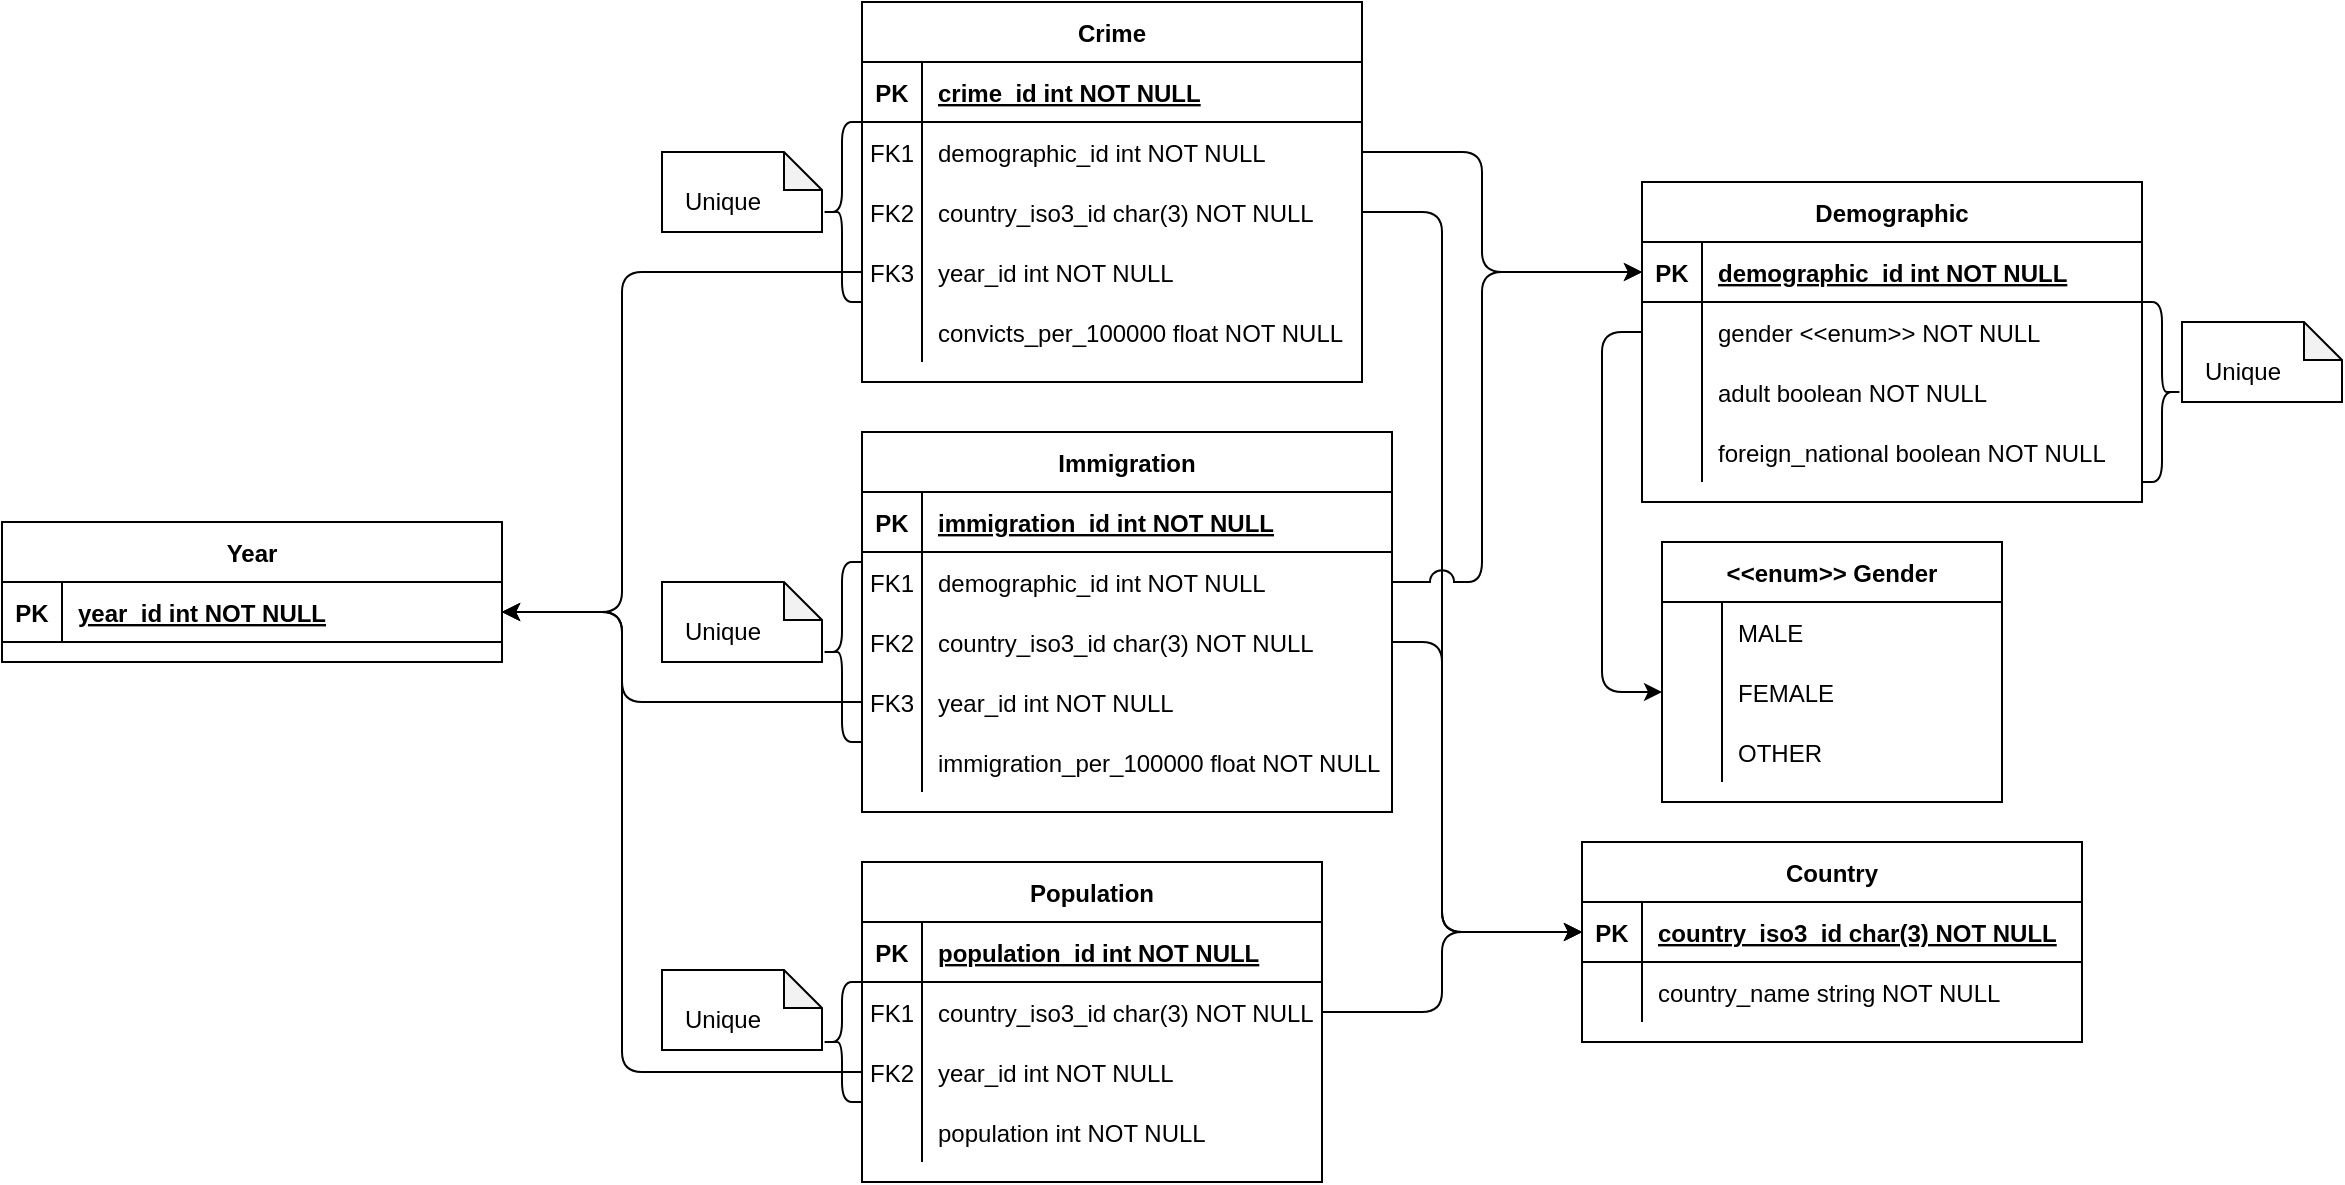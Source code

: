 <mxfile version="26.1.1">
  <diagram id="R2lEEEUBdFMjLlhIrx00" name="Page-1">
    <mxGraphModel dx="1050" dy="623" grid="1" gridSize="10" guides="1" tooltips="1" connect="1" arrows="1" fold="1" page="1" pageScale="1" pageWidth="850" pageHeight="1100" math="0" shadow="0" extFonts="Permanent Marker^https://fonts.googleapis.com/css?family=Permanent+Marker">
      <root>
        <mxCell id="0" />
        <mxCell id="1" parent="0" />
        <mxCell id="F54rX1gRR6l31rGcLVEx-70" value="" style="shape=note;whiteSpace=wrap;html=1;backgroundOutline=1;darkOpacity=0.05;size=19;" parent="1" vertex="1">
          <mxGeometry x="360" y="115" width="80" height="40" as="geometry" />
        </mxCell>
        <mxCell id="C-vyLk0tnHw3VtMMgP7b-2" value="Country" style="shape=table;startSize=30;container=1;collapsible=1;childLayout=tableLayout;fixedRows=1;rowLines=0;fontStyle=1;align=center;resizeLast=1;" parent="1" vertex="1">
          <mxGeometry x="820" y="460" width="250" height="100" as="geometry" />
        </mxCell>
        <mxCell id="C-vyLk0tnHw3VtMMgP7b-3" value="" style="shape=partialRectangle;collapsible=0;dropTarget=0;pointerEvents=0;fillColor=none;points=[[0,0.5],[1,0.5]];portConstraint=eastwest;top=0;left=0;right=0;bottom=1;" parent="C-vyLk0tnHw3VtMMgP7b-2" vertex="1">
          <mxGeometry y="30" width="250" height="30" as="geometry" />
        </mxCell>
        <mxCell id="C-vyLk0tnHw3VtMMgP7b-4" value="PK" style="shape=partialRectangle;overflow=hidden;connectable=0;fillColor=none;top=0;left=0;bottom=0;right=0;fontStyle=1;" parent="C-vyLk0tnHw3VtMMgP7b-3" vertex="1">
          <mxGeometry width="30" height="30" as="geometry">
            <mxRectangle width="30" height="30" as="alternateBounds" />
          </mxGeometry>
        </mxCell>
        <mxCell id="C-vyLk0tnHw3VtMMgP7b-5" value="country_iso3_id char(3) NOT NULL" style="shape=partialRectangle;overflow=hidden;connectable=0;fillColor=none;top=0;left=0;bottom=0;right=0;align=left;spacingLeft=6;fontStyle=5;" parent="C-vyLk0tnHw3VtMMgP7b-3" vertex="1">
          <mxGeometry x="30" width="220" height="30" as="geometry">
            <mxRectangle width="220" height="30" as="alternateBounds" />
          </mxGeometry>
        </mxCell>
        <mxCell id="KNKU7a6bH15Ss6Z8EOJB-100" value="" style="shape=partialRectangle;collapsible=0;dropTarget=0;pointerEvents=0;fillColor=none;points=[[0,0.5],[1,0.5]];portConstraint=eastwest;top=0;left=0;right=0;bottom=0;" parent="C-vyLk0tnHw3VtMMgP7b-2" vertex="1">
          <mxGeometry y="60" width="250" height="30" as="geometry" />
        </mxCell>
        <mxCell id="KNKU7a6bH15Ss6Z8EOJB-101" value="" style="shape=partialRectangle;overflow=hidden;connectable=0;fillColor=none;top=0;left=0;bottom=0;right=0;" parent="KNKU7a6bH15Ss6Z8EOJB-100" vertex="1">
          <mxGeometry width="30" height="30" as="geometry">
            <mxRectangle width="30" height="30" as="alternateBounds" />
          </mxGeometry>
        </mxCell>
        <mxCell id="KNKU7a6bH15Ss6Z8EOJB-102" value="country_name string NOT NULL" style="shape=partialRectangle;overflow=hidden;connectable=0;fillColor=none;top=0;left=0;bottom=0;right=0;align=left;spacingLeft=6;" parent="KNKU7a6bH15Ss6Z8EOJB-100" vertex="1">
          <mxGeometry x="30" width="220" height="30" as="geometry">
            <mxRectangle width="220" height="30" as="alternateBounds" />
          </mxGeometry>
        </mxCell>
        <mxCell id="C-vyLk0tnHw3VtMMgP7b-23" value="Crime" style="shape=table;startSize=30;container=1;collapsible=1;childLayout=tableLayout;fixedRows=1;rowLines=0;fontStyle=1;align=center;resizeLast=1;" parent="1" vertex="1">
          <mxGeometry x="460" y="40" width="250" height="190" as="geometry" />
        </mxCell>
        <mxCell id="C-vyLk0tnHw3VtMMgP7b-24" value="" style="shape=partialRectangle;collapsible=0;dropTarget=0;pointerEvents=0;fillColor=none;points=[[0,0.5],[1,0.5]];portConstraint=eastwest;top=0;left=0;right=0;bottom=1;" parent="C-vyLk0tnHw3VtMMgP7b-23" vertex="1">
          <mxGeometry y="30" width="250" height="30" as="geometry" />
        </mxCell>
        <mxCell id="C-vyLk0tnHw3VtMMgP7b-25" value="PK" style="shape=partialRectangle;overflow=hidden;connectable=0;fillColor=none;top=0;left=0;bottom=0;right=0;fontStyle=1;" parent="C-vyLk0tnHw3VtMMgP7b-24" vertex="1">
          <mxGeometry width="30" height="30" as="geometry">
            <mxRectangle width="30" height="30" as="alternateBounds" />
          </mxGeometry>
        </mxCell>
        <mxCell id="C-vyLk0tnHw3VtMMgP7b-26" value="crime_id int NOT NULL " style="shape=partialRectangle;overflow=hidden;connectable=0;fillColor=none;top=0;left=0;bottom=0;right=0;align=left;spacingLeft=6;fontStyle=5;" parent="C-vyLk0tnHw3VtMMgP7b-24" vertex="1">
          <mxGeometry x="30" width="220" height="30" as="geometry">
            <mxRectangle width="220" height="30" as="alternateBounds" />
          </mxGeometry>
        </mxCell>
        <mxCell id="KNKU7a6bH15Ss6Z8EOJB-9" value="" style="shape=partialRectangle;collapsible=0;dropTarget=0;pointerEvents=0;fillColor=none;points=[[0,0.5],[1,0.5]];portConstraint=eastwest;top=0;left=0;right=0;bottom=0;" parent="C-vyLk0tnHw3VtMMgP7b-23" vertex="1">
          <mxGeometry y="60" width="250" height="30" as="geometry" />
        </mxCell>
        <mxCell id="KNKU7a6bH15Ss6Z8EOJB-10" value="FK1" style="shape=partialRectangle;overflow=hidden;connectable=0;fillColor=none;top=0;left=0;bottom=0;right=0;" parent="KNKU7a6bH15Ss6Z8EOJB-9" vertex="1">
          <mxGeometry width="30" height="30" as="geometry">
            <mxRectangle width="30" height="30" as="alternateBounds" />
          </mxGeometry>
        </mxCell>
        <mxCell id="KNKU7a6bH15Ss6Z8EOJB-11" value="demographic_id int NOT NULL" style="shape=partialRectangle;overflow=hidden;connectable=0;fillColor=none;top=0;left=0;bottom=0;right=0;align=left;spacingLeft=6;" parent="KNKU7a6bH15Ss6Z8EOJB-9" vertex="1">
          <mxGeometry x="30" width="220" height="30" as="geometry">
            <mxRectangle width="220" height="30" as="alternateBounds" />
          </mxGeometry>
        </mxCell>
        <mxCell id="KNKU7a6bH15Ss6Z8EOJB-5" value="" style="shape=partialRectangle;collapsible=0;dropTarget=0;pointerEvents=0;fillColor=none;points=[[0,0.5],[1,0.5]];portConstraint=eastwest;top=0;left=0;right=0;bottom=0;" parent="C-vyLk0tnHw3VtMMgP7b-23" vertex="1">
          <mxGeometry y="90" width="250" height="30" as="geometry" />
        </mxCell>
        <mxCell id="KNKU7a6bH15Ss6Z8EOJB-6" value="FK2" style="shape=partialRectangle;overflow=hidden;connectable=0;fillColor=none;top=0;left=0;bottom=0;right=0;" parent="KNKU7a6bH15Ss6Z8EOJB-5" vertex="1">
          <mxGeometry width="30" height="30" as="geometry">
            <mxRectangle width="30" height="30" as="alternateBounds" />
          </mxGeometry>
        </mxCell>
        <mxCell id="KNKU7a6bH15Ss6Z8EOJB-7" value="country_iso3_id char(3) NOT NULL" style="shape=partialRectangle;overflow=hidden;connectable=0;fillColor=none;top=0;left=0;bottom=0;right=0;align=left;spacingLeft=6;fontStyle=0" parent="KNKU7a6bH15Ss6Z8EOJB-5" vertex="1">
          <mxGeometry x="30" width="220" height="30" as="geometry">
            <mxRectangle width="220" height="30" as="alternateBounds" />
          </mxGeometry>
        </mxCell>
        <mxCell id="C-vyLk0tnHw3VtMMgP7b-27" value="" style="shape=partialRectangle;collapsible=0;dropTarget=0;pointerEvents=0;fillColor=none;points=[[0,0.5],[1,0.5]];portConstraint=eastwest;top=0;left=0;right=0;bottom=0;" parent="C-vyLk0tnHw3VtMMgP7b-23" vertex="1">
          <mxGeometry y="120" width="250" height="30" as="geometry" />
        </mxCell>
        <mxCell id="C-vyLk0tnHw3VtMMgP7b-28" value="FK3" style="shape=partialRectangle;overflow=hidden;connectable=0;fillColor=none;top=0;left=0;bottom=0;right=0;" parent="C-vyLk0tnHw3VtMMgP7b-27" vertex="1">
          <mxGeometry width="30" height="30" as="geometry">
            <mxRectangle width="30" height="30" as="alternateBounds" />
          </mxGeometry>
        </mxCell>
        <mxCell id="C-vyLk0tnHw3VtMMgP7b-29" value="year_id int NOT NULL" style="shape=partialRectangle;overflow=hidden;connectable=0;fillColor=none;top=0;left=0;bottom=0;right=0;align=left;spacingLeft=6;" parent="C-vyLk0tnHw3VtMMgP7b-27" vertex="1">
          <mxGeometry x="30" width="220" height="30" as="geometry">
            <mxRectangle width="220" height="30" as="alternateBounds" />
          </mxGeometry>
        </mxCell>
        <mxCell id="KNKU7a6bH15Ss6Z8EOJB-97" value="" style="shape=partialRectangle;collapsible=0;dropTarget=0;pointerEvents=0;fillColor=none;points=[[0,0.5],[1,0.5]];portConstraint=eastwest;top=0;left=0;right=0;bottom=0;" parent="C-vyLk0tnHw3VtMMgP7b-23" vertex="1">
          <mxGeometry y="150" width="250" height="30" as="geometry" />
        </mxCell>
        <mxCell id="KNKU7a6bH15Ss6Z8EOJB-98" value="" style="shape=partialRectangle;overflow=hidden;connectable=0;fillColor=none;top=0;left=0;bottom=0;right=0;" parent="KNKU7a6bH15Ss6Z8EOJB-97" vertex="1">
          <mxGeometry width="30" height="30" as="geometry">
            <mxRectangle width="30" height="30" as="alternateBounds" />
          </mxGeometry>
        </mxCell>
        <mxCell id="KNKU7a6bH15Ss6Z8EOJB-99" value="convicts_per_100000 float NOT NULL" style="shape=partialRectangle;overflow=hidden;connectable=0;fillColor=none;top=0;left=0;bottom=0;right=0;align=left;spacingLeft=6;" parent="KNKU7a6bH15Ss6Z8EOJB-97" vertex="1">
          <mxGeometry x="30" width="220" height="30" as="geometry">
            <mxRectangle width="220" height="30" as="alternateBounds" />
          </mxGeometry>
        </mxCell>
        <mxCell id="KNKU7a6bH15Ss6Z8EOJB-20" value="Demographic" style="shape=table;startSize=30;container=1;collapsible=1;childLayout=tableLayout;fixedRows=1;rowLines=0;fontStyle=1;align=center;resizeLast=1;" parent="1" vertex="1">
          <mxGeometry x="850" y="130" width="250" height="160" as="geometry" />
        </mxCell>
        <mxCell id="KNKU7a6bH15Ss6Z8EOJB-21" value="" style="shape=partialRectangle;collapsible=0;dropTarget=0;pointerEvents=0;fillColor=none;points=[[0,0.5],[1,0.5]];portConstraint=eastwest;top=0;left=0;right=0;bottom=1;" parent="KNKU7a6bH15Ss6Z8EOJB-20" vertex="1">
          <mxGeometry y="30" width="250" height="30" as="geometry" />
        </mxCell>
        <mxCell id="KNKU7a6bH15Ss6Z8EOJB-22" value="PK" style="shape=partialRectangle;overflow=hidden;connectable=0;fillColor=none;top=0;left=0;bottom=0;right=0;fontStyle=1;" parent="KNKU7a6bH15Ss6Z8EOJB-21" vertex="1">
          <mxGeometry width="30" height="30" as="geometry">
            <mxRectangle width="30" height="30" as="alternateBounds" />
          </mxGeometry>
        </mxCell>
        <mxCell id="KNKU7a6bH15Ss6Z8EOJB-23" value="demographic_id int NOT NULL " style="shape=partialRectangle;overflow=hidden;connectable=0;fillColor=none;top=0;left=0;bottom=0;right=0;align=left;spacingLeft=6;fontStyle=5;" parent="KNKU7a6bH15Ss6Z8EOJB-21" vertex="1">
          <mxGeometry x="30" width="220" height="30" as="geometry">
            <mxRectangle width="220" height="30" as="alternateBounds" />
          </mxGeometry>
        </mxCell>
        <mxCell id="KNKU7a6bH15Ss6Z8EOJB-24" value="" style="shape=partialRectangle;collapsible=0;dropTarget=0;pointerEvents=0;fillColor=none;points=[[0,0.5],[1,0.5]];portConstraint=eastwest;top=0;left=0;right=0;bottom=0;" parent="KNKU7a6bH15Ss6Z8EOJB-20" vertex="1">
          <mxGeometry y="60" width="250" height="30" as="geometry" />
        </mxCell>
        <mxCell id="KNKU7a6bH15Ss6Z8EOJB-25" value="" style="shape=partialRectangle;overflow=hidden;connectable=0;fillColor=none;top=0;left=0;bottom=0;right=0;" parent="KNKU7a6bH15Ss6Z8EOJB-24" vertex="1">
          <mxGeometry width="30" height="30" as="geometry">
            <mxRectangle width="30" height="30" as="alternateBounds" />
          </mxGeometry>
        </mxCell>
        <mxCell id="KNKU7a6bH15Ss6Z8EOJB-26" value="gender &lt;&lt;enum&gt;&gt; NOT NULL" style="shape=partialRectangle;overflow=hidden;connectable=0;fillColor=none;top=0;left=0;bottom=0;right=0;align=left;spacingLeft=6;" parent="KNKU7a6bH15Ss6Z8EOJB-24" vertex="1">
          <mxGeometry x="30" width="220" height="30" as="geometry">
            <mxRectangle width="220" height="30" as="alternateBounds" />
          </mxGeometry>
        </mxCell>
        <mxCell id="KNKU7a6bH15Ss6Z8EOJB-27" value="" style="shape=partialRectangle;collapsible=0;dropTarget=0;pointerEvents=0;fillColor=none;points=[[0,0.5],[1,0.5]];portConstraint=eastwest;top=0;left=0;right=0;bottom=0;" parent="KNKU7a6bH15Ss6Z8EOJB-20" vertex="1">
          <mxGeometry y="90" width="250" height="30" as="geometry" />
        </mxCell>
        <mxCell id="KNKU7a6bH15Ss6Z8EOJB-28" value="" style="shape=partialRectangle;overflow=hidden;connectable=0;fillColor=none;top=0;left=0;bottom=0;right=0;" parent="KNKU7a6bH15Ss6Z8EOJB-27" vertex="1">
          <mxGeometry width="30" height="30" as="geometry">
            <mxRectangle width="30" height="30" as="alternateBounds" />
          </mxGeometry>
        </mxCell>
        <mxCell id="KNKU7a6bH15Ss6Z8EOJB-29" value="adult boolean NOT NULL" style="shape=partialRectangle;overflow=hidden;connectable=0;fillColor=none;top=0;left=0;bottom=0;right=0;align=left;spacingLeft=6;" parent="KNKU7a6bH15Ss6Z8EOJB-27" vertex="1">
          <mxGeometry x="30" width="220" height="30" as="geometry">
            <mxRectangle width="220" height="30" as="alternateBounds" />
          </mxGeometry>
        </mxCell>
        <mxCell id="KNKU7a6bH15Ss6Z8EOJB-31" value="" style="shape=partialRectangle;collapsible=0;dropTarget=0;pointerEvents=0;fillColor=none;points=[[0,0.5],[1,0.5]];portConstraint=eastwest;top=0;left=0;right=0;bottom=0;" parent="KNKU7a6bH15Ss6Z8EOJB-20" vertex="1">
          <mxGeometry y="120" width="250" height="30" as="geometry" />
        </mxCell>
        <mxCell id="KNKU7a6bH15Ss6Z8EOJB-32" value="" style="shape=partialRectangle;overflow=hidden;connectable=0;fillColor=none;top=0;left=0;bottom=0;right=0;" parent="KNKU7a6bH15Ss6Z8EOJB-31" vertex="1">
          <mxGeometry width="30" height="30" as="geometry">
            <mxRectangle width="30" height="30" as="alternateBounds" />
          </mxGeometry>
        </mxCell>
        <mxCell id="KNKU7a6bH15Ss6Z8EOJB-33" value="foreign_national boolean NOT NULL" style="shape=partialRectangle;overflow=hidden;connectable=0;fillColor=none;top=0;left=0;bottom=0;right=0;align=left;spacingLeft=6;" parent="KNKU7a6bH15Ss6Z8EOJB-31" vertex="1">
          <mxGeometry x="30" width="220" height="30" as="geometry">
            <mxRectangle width="220" height="30" as="alternateBounds" />
          </mxGeometry>
        </mxCell>
        <mxCell id="KNKU7a6bH15Ss6Z8EOJB-47" value="&lt;&lt;enum&gt;&gt; Gender" style="shape=table;startSize=30;container=1;collapsible=1;childLayout=tableLayout;fixedRows=1;rowLines=0;fontStyle=1;align=center;resizeLast=1;" parent="1" vertex="1">
          <mxGeometry x="860" y="310" width="170" height="130" as="geometry" />
        </mxCell>
        <mxCell id="KNKU7a6bH15Ss6Z8EOJB-51" value="" style="shape=partialRectangle;collapsible=0;dropTarget=0;pointerEvents=0;fillColor=none;points=[[0,0.5],[1,0.5]];portConstraint=eastwest;top=0;left=0;right=0;bottom=0;" parent="KNKU7a6bH15Ss6Z8EOJB-47" vertex="1">
          <mxGeometry y="30" width="170" height="30" as="geometry" />
        </mxCell>
        <mxCell id="KNKU7a6bH15Ss6Z8EOJB-52" value="" style="shape=partialRectangle;overflow=hidden;connectable=0;fillColor=none;top=0;left=0;bottom=0;right=0;" parent="KNKU7a6bH15Ss6Z8EOJB-51" vertex="1">
          <mxGeometry width="30" height="30" as="geometry">
            <mxRectangle width="30" height="30" as="alternateBounds" />
          </mxGeometry>
        </mxCell>
        <mxCell id="KNKU7a6bH15Ss6Z8EOJB-53" value="MALE" style="shape=partialRectangle;overflow=hidden;connectable=0;fillColor=none;top=0;left=0;bottom=0;right=0;align=left;spacingLeft=6;" parent="KNKU7a6bH15Ss6Z8EOJB-51" vertex="1">
          <mxGeometry x="30" width="140" height="30" as="geometry">
            <mxRectangle width="140" height="30" as="alternateBounds" />
          </mxGeometry>
        </mxCell>
        <mxCell id="KNKU7a6bH15Ss6Z8EOJB-54" value="" style="shape=partialRectangle;collapsible=0;dropTarget=0;pointerEvents=0;fillColor=none;points=[[0,0.5],[1,0.5]];portConstraint=eastwest;top=0;left=0;right=0;bottom=0;" parent="KNKU7a6bH15Ss6Z8EOJB-47" vertex="1">
          <mxGeometry y="60" width="170" height="30" as="geometry" />
        </mxCell>
        <mxCell id="KNKU7a6bH15Ss6Z8EOJB-55" value="" style="shape=partialRectangle;overflow=hidden;connectable=0;fillColor=none;top=0;left=0;bottom=0;right=0;" parent="KNKU7a6bH15Ss6Z8EOJB-54" vertex="1">
          <mxGeometry width="30" height="30" as="geometry">
            <mxRectangle width="30" height="30" as="alternateBounds" />
          </mxGeometry>
        </mxCell>
        <mxCell id="KNKU7a6bH15Ss6Z8EOJB-56" value="FEMALE" style="shape=partialRectangle;overflow=hidden;connectable=0;fillColor=none;top=0;left=0;bottom=0;right=0;align=left;spacingLeft=6;" parent="KNKU7a6bH15Ss6Z8EOJB-54" vertex="1">
          <mxGeometry x="30" width="140" height="30" as="geometry">
            <mxRectangle width="140" height="30" as="alternateBounds" />
          </mxGeometry>
        </mxCell>
        <mxCell id="KNKU7a6bH15Ss6Z8EOJB-57" value="" style="shape=partialRectangle;collapsible=0;dropTarget=0;pointerEvents=0;fillColor=none;points=[[0,0.5],[1,0.5]];portConstraint=eastwest;top=0;left=0;right=0;bottom=0;" parent="KNKU7a6bH15Ss6Z8EOJB-47" vertex="1">
          <mxGeometry y="90" width="170" height="30" as="geometry" />
        </mxCell>
        <mxCell id="KNKU7a6bH15Ss6Z8EOJB-58" value="" style="shape=partialRectangle;overflow=hidden;connectable=0;fillColor=none;top=0;left=0;bottom=0;right=0;" parent="KNKU7a6bH15Ss6Z8EOJB-57" vertex="1">
          <mxGeometry width="30" height="30" as="geometry">
            <mxRectangle width="30" height="30" as="alternateBounds" />
          </mxGeometry>
        </mxCell>
        <mxCell id="KNKU7a6bH15Ss6Z8EOJB-59" value="OTHER" style="shape=partialRectangle;overflow=hidden;connectable=0;fillColor=none;top=0;left=0;bottom=0;right=0;align=left;spacingLeft=6;" parent="KNKU7a6bH15Ss6Z8EOJB-57" vertex="1">
          <mxGeometry x="30" width="140" height="30" as="geometry">
            <mxRectangle width="140" height="30" as="alternateBounds" />
          </mxGeometry>
        </mxCell>
        <mxCell id="KNKU7a6bH15Ss6Z8EOJB-84" value="Immigration" style="shape=table;startSize=30;container=1;collapsible=1;childLayout=tableLayout;fixedRows=1;rowLines=0;fontStyle=1;align=center;resizeLast=1;" parent="1" vertex="1">
          <mxGeometry x="460" y="255" width="265" height="190" as="geometry" />
        </mxCell>
        <mxCell id="KNKU7a6bH15Ss6Z8EOJB-85" value="" style="shape=partialRectangle;collapsible=0;dropTarget=0;pointerEvents=0;fillColor=none;points=[[0,0.5],[1,0.5]];portConstraint=eastwest;top=0;left=0;right=0;bottom=1;" parent="KNKU7a6bH15Ss6Z8EOJB-84" vertex="1">
          <mxGeometry y="30" width="265" height="30" as="geometry" />
        </mxCell>
        <mxCell id="KNKU7a6bH15Ss6Z8EOJB-86" value="PK" style="shape=partialRectangle;overflow=hidden;connectable=0;fillColor=none;top=0;left=0;bottom=0;right=0;fontStyle=1;" parent="KNKU7a6bH15Ss6Z8EOJB-85" vertex="1">
          <mxGeometry width="30" height="30" as="geometry">
            <mxRectangle width="30" height="30" as="alternateBounds" />
          </mxGeometry>
        </mxCell>
        <mxCell id="KNKU7a6bH15Ss6Z8EOJB-87" value="immigration_id int NOT NULL" style="shape=partialRectangle;overflow=hidden;connectable=0;fillColor=none;top=0;left=0;bottom=0;right=0;align=left;spacingLeft=6;fontStyle=5;" parent="KNKU7a6bH15Ss6Z8EOJB-85" vertex="1">
          <mxGeometry x="30" width="235" height="30" as="geometry">
            <mxRectangle width="235" height="30" as="alternateBounds" />
          </mxGeometry>
        </mxCell>
        <mxCell id="vbhIN1fAdOpXjTdWAV8Q-20" style="shape=partialRectangle;collapsible=0;dropTarget=0;pointerEvents=0;fillColor=none;points=[[0,0.5],[1,0.5]];portConstraint=eastwest;top=0;left=0;right=0;bottom=0;" parent="KNKU7a6bH15Ss6Z8EOJB-84" vertex="1">
          <mxGeometry y="60" width="265" height="30" as="geometry" />
        </mxCell>
        <mxCell id="vbhIN1fAdOpXjTdWAV8Q-21" value="FK1" style="shape=partialRectangle;overflow=hidden;connectable=0;fillColor=none;top=0;left=0;bottom=0;right=0;" parent="vbhIN1fAdOpXjTdWAV8Q-20" vertex="1">
          <mxGeometry width="30" height="30" as="geometry">
            <mxRectangle width="30" height="30" as="alternateBounds" />
          </mxGeometry>
        </mxCell>
        <mxCell id="vbhIN1fAdOpXjTdWAV8Q-22" value="demographic_id int NOT NULL" style="shape=partialRectangle;overflow=hidden;connectable=0;fillColor=none;top=0;left=0;bottom=0;right=0;align=left;spacingLeft=6;" parent="vbhIN1fAdOpXjTdWAV8Q-20" vertex="1">
          <mxGeometry x="30" width="235" height="30" as="geometry">
            <mxRectangle width="235" height="30" as="alternateBounds" />
          </mxGeometry>
        </mxCell>
        <mxCell id="KNKU7a6bH15Ss6Z8EOJB-88" value="" style="shape=partialRectangle;collapsible=0;dropTarget=0;pointerEvents=0;fillColor=none;points=[[0,0.5],[1,0.5]];portConstraint=eastwest;top=0;left=0;right=0;bottom=0;" parent="KNKU7a6bH15Ss6Z8EOJB-84" vertex="1">
          <mxGeometry y="90" width="265" height="30" as="geometry" />
        </mxCell>
        <mxCell id="KNKU7a6bH15Ss6Z8EOJB-89" value="FK2" style="shape=partialRectangle;overflow=hidden;connectable=0;fillColor=none;top=0;left=0;bottom=0;right=0;" parent="KNKU7a6bH15Ss6Z8EOJB-88" vertex="1">
          <mxGeometry width="30" height="30" as="geometry">
            <mxRectangle width="30" height="30" as="alternateBounds" />
          </mxGeometry>
        </mxCell>
        <mxCell id="KNKU7a6bH15Ss6Z8EOJB-90" value="country_iso3_id char(3) NOT NULL" style="shape=partialRectangle;overflow=hidden;connectable=0;fillColor=none;top=0;left=0;bottom=0;right=0;align=left;spacingLeft=6;" parent="KNKU7a6bH15Ss6Z8EOJB-88" vertex="1">
          <mxGeometry x="30" width="235" height="30" as="geometry">
            <mxRectangle width="235" height="30" as="alternateBounds" />
          </mxGeometry>
        </mxCell>
        <mxCell id="KNKU7a6bH15Ss6Z8EOJB-91" value="" style="shape=partialRectangle;collapsible=0;dropTarget=0;pointerEvents=0;fillColor=none;points=[[0,0.5],[1,0.5]];portConstraint=eastwest;top=0;left=0;right=0;bottom=0;" parent="KNKU7a6bH15Ss6Z8EOJB-84" vertex="1">
          <mxGeometry y="120" width="265" height="30" as="geometry" />
        </mxCell>
        <mxCell id="KNKU7a6bH15Ss6Z8EOJB-92" value="FK3" style="shape=partialRectangle;overflow=hidden;connectable=0;fillColor=none;top=0;left=0;bottom=0;right=0;" parent="KNKU7a6bH15Ss6Z8EOJB-91" vertex="1">
          <mxGeometry width="30" height="30" as="geometry">
            <mxRectangle width="30" height="30" as="alternateBounds" />
          </mxGeometry>
        </mxCell>
        <mxCell id="KNKU7a6bH15Ss6Z8EOJB-93" value="year_id int NOT NULL" style="shape=partialRectangle;overflow=hidden;connectable=0;fillColor=none;top=0;left=0;bottom=0;right=0;align=left;spacingLeft=6;" parent="KNKU7a6bH15Ss6Z8EOJB-91" vertex="1">
          <mxGeometry x="30" width="235" height="30" as="geometry">
            <mxRectangle width="235" height="30" as="alternateBounds" />
          </mxGeometry>
        </mxCell>
        <mxCell id="KNKU7a6bH15Ss6Z8EOJB-112" value="" style="shape=partialRectangle;collapsible=0;dropTarget=0;pointerEvents=0;fillColor=none;points=[[0,0.5],[1,0.5]];portConstraint=eastwest;top=0;left=0;right=0;bottom=0;" parent="KNKU7a6bH15Ss6Z8EOJB-84" vertex="1">
          <mxGeometry y="150" width="265" height="30" as="geometry" />
        </mxCell>
        <mxCell id="KNKU7a6bH15Ss6Z8EOJB-113" value="" style="shape=partialRectangle;overflow=hidden;connectable=0;fillColor=none;top=0;left=0;bottom=0;right=0;" parent="KNKU7a6bH15Ss6Z8EOJB-112" vertex="1">
          <mxGeometry width="30" height="30" as="geometry">
            <mxRectangle width="30" height="30" as="alternateBounds" />
          </mxGeometry>
        </mxCell>
        <mxCell id="KNKU7a6bH15Ss6Z8EOJB-114" value="immigration_per_100000 float NOT NULL" style="shape=partialRectangle;overflow=hidden;connectable=0;fillColor=none;top=0;left=0;bottom=0;right=0;align=left;spacingLeft=6;" parent="KNKU7a6bH15Ss6Z8EOJB-112" vertex="1">
          <mxGeometry x="30" width="235" height="30" as="geometry">
            <mxRectangle width="235" height="30" as="alternateBounds" />
          </mxGeometry>
        </mxCell>
        <mxCell id="KNKU7a6bH15Ss6Z8EOJB-115" value="Year" style="shape=table;startSize=30;container=1;collapsible=1;childLayout=tableLayout;fixedRows=1;rowLines=0;fontStyle=1;align=center;resizeLast=1;" parent="1" vertex="1">
          <mxGeometry x="30" y="300" width="250" height="70" as="geometry" />
        </mxCell>
        <mxCell id="KNKU7a6bH15Ss6Z8EOJB-116" value="" style="shape=partialRectangle;collapsible=0;dropTarget=0;pointerEvents=0;fillColor=none;points=[[0,0.5],[1,0.5]];portConstraint=eastwest;top=0;left=0;right=0;bottom=1;" parent="KNKU7a6bH15Ss6Z8EOJB-115" vertex="1">
          <mxGeometry y="30" width="250" height="30" as="geometry" />
        </mxCell>
        <mxCell id="KNKU7a6bH15Ss6Z8EOJB-117" value="PK" style="shape=partialRectangle;overflow=hidden;connectable=0;fillColor=none;top=0;left=0;bottom=0;right=0;fontStyle=1;" parent="KNKU7a6bH15Ss6Z8EOJB-116" vertex="1">
          <mxGeometry width="30" height="30" as="geometry">
            <mxRectangle width="30" height="30" as="alternateBounds" />
          </mxGeometry>
        </mxCell>
        <mxCell id="KNKU7a6bH15Ss6Z8EOJB-118" value="year_id int NOT NULL" style="shape=partialRectangle;overflow=hidden;connectable=0;fillColor=none;top=0;left=0;bottom=0;right=0;align=left;spacingLeft=6;fontStyle=5;" parent="KNKU7a6bH15Ss6Z8EOJB-116" vertex="1">
          <mxGeometry x="30" width="220" height="30" as="geometry">
            <mxRectangle width="220" height="30" as="alternateBounds" />
          </mxGeometry>
        </mxCell>
        <mxCell id="vbhIN1fAdOpXjTdWAV8Q-2" value="Population" style="shape=table;startSize=30;container=1;collapsible=1;childLayout=tableLayout;fixedRows=1;rowLines=0;fontStyle=1;align=center;resizeLast=1;" parent="1" vertex="1">
          <mxGeometry x="460" y="470" width="230" height="160" as="geometry" />
        </mxCell>
        <mxCell id="vbhIN1fAdOpXjTdWAV8Q-3" value="" style="shape=partialRectangle;collapsible=0;dropTarget=0;pointerEvents=0;fillColor=none;points=[[0,0.5],[1,0.5]];portConstraint=eastwest;top=0;left=0;right=0;bottom=1;" parent="vbhIN1fAdOpXjTdWAV8Q-2" vertex="1">
          <mxGeometry y="30" width="230" height="30" as="geometry" />
        </mxCell>
        <mxCell id="vbhIN1fAdOpXjTdWAV8Q-4" value="PK" style="shape=partialRectangle;overflow=hidden;connectable=0;fillColor=none;top=0;left=0;bottom=0;right=0;fontStyle=1;" parent="vbhIN1fAdOpXjTdWAV8Q-3" vertex="1">
          <mxGeometry width="30" height="30" as="geometry">
            <mxRectangle width="30" height="30" as="alternateBounds" />
          </mxGeometry>
        </mxCell>
        <mxCell id="vbhIN1fAdOpXjTdWAV8Q-5" value="population_id int NOT NULL" style="shape=partialRectangle;overflow=hidden;connectable=0;fillColor=none;top=0;left=0;bottom=0;right=0;align=left;spacingLeft=6;fontStyle=5;" parent="vbhIN1fAdOpXjTdWAV8Q-3" vertex="1">
          <mxGeometry x="30" width="200" height="30" as="geometry">
            <mxRectangle width="200" height="30" as="alternateBounds" />
          </mxGeometry>
        </mxCell>
        <mxCell id="vbhIN1fAdOpXjTdWAV8Q-9" value="" style="shape=partialRectangle;collapsible=0;dropTarget=0;pointerEvents=0;fillColor=none;points=[[0,0.5],[1,0.5]];portConstraint=eastwest;top=0;left=0;right=0;bottom=0;" parent="vbhIN1fAdOpXjTdWAV8Q-2" vertex="1">
          <mxGeometry y="60" width="230" height="30" as="geometry" />
        </mxCell>
        <mxCell id="vbhIN1fAdOpXjTdWAV8Q-10" value="FK1" style="shape=partialRectangle;overflow=hidden;connectable=0;fillColor=none;top=0;left=0;bottom=0;right=0;" parent="vbhIN1fAdOpXjTdWAV8Q-9" vertex="1">
          <mxGeometry width="30" height="30" as="geometry">
            <mxRectangle width="30" height="30" as="alternateBounds" />
          </mxGeometry>
        </mxCell>
        <mxCell id="vbhIN1fAdOpXjTdWAV8Q-11" value="country_iso3_id char(3) NOT NULL" style="shape=partialRectangle;overflow=hidden;connectable=0;fillColor=none;top=0;left=0;bottom=0;right=0;align=left;spacingLeft=6;" parent="vbhIN1fAdOpXjTdWAV8Q-9" vertex="1">
          <mxGeometry x="30" width="200" height="30" as="geometry">
            <mxRectangle width="200" height="30" as="alternateBounds" />
          </mxGeometry>
        </mxCell>
        <mxCell id="vbhIN1fAdOpXjTdWAV8Q-6" value="" style="shape=partialRectangle;collapsible=0;dropTarget=0;pointerEvents=0;fillColor=none;points=[[0,0.5],[1,0.5]];portConstraint=eastwest;top=0;left=0;right=0;bottom=0;" parent="vbhIN1fAdOpXjTdWAV8Q-2" vertex="1">
          <mxGeometry y="90" width="230" height="30" as="geometry" />
        </mxCell>
        <mxCell id="vbhIN1fAdOpXjTdWAV8Q-7" value="FK2" style="shape=partialRectangle;overflow=hidden;connectable=0;fillColor=none;top=0;left=0;bottom=0;right=0;" parent="vbhIN1fAdOpXjTdWAV8Q-6" vertex="1">
          <mxGeometry width="30" height="30" as="geometry">
            <mxRectangle width="30" height="30" as="alternateBounds" />
          </mxGeometry>
        </mxCell>
        <mxCell id="vbhIN1fAdOpXjTdWAV8Q-8" value="year_id int NOT NULL" style="shape=partialRectangle;overflow=hidden;connectable=0;fillColor=none;top=0;left=0;bottom=0;right=0;align=left;spacingLeft=6;" parent="vbhIN1fAdOpXjTdWAV8Q-6" vertex="1">
          <mxGeometry x="30" width="200" height="30" as="geometry">
            <mxRectangle width="200" height="30" as="alternateBounds" />
          </mxGeometry>
        </mxCell>
        <mxCell id="vbhIN1fAdOpXjTdWAV8Q-15" style="shape=partialRectangle;collapsible=0;dropTarget=0;pointerEvents=0;fillColor=none;points=[[0,0.5],[1,0.5]];portConstraint=eastwest;top=0;left=0;right=0;bottom=0;" parent="vbhIN1fAdOpXjTdWAV8Q-2" vertex="1">
          <mxGeometry y="120" width="230" height="30" as="geometry" />
        </mxCell>
        <mxCell id="vbhIN1fAdOpXjTdWAV8Q-16" style="shape=partialRectangle;overflow=hidden;connectable=0;fillColor=none;top=0;left=0;bottom=0;right=0;" parent="vbhIN1fAdOpXjTdWAV8Q-15" vertex="1">
          <mxGeometry width="30" height="30" as="geometry">
            <mxRectangle width="30" height="30" as="alternateBounds" />
          </mxGeometry>
        </mxCell>
        <mxCell id="vbhIN1fAdOpXjTdWAV8Q-17" value="population int NOT NULL" style="shape=partialRectangle;overflow=hidden;connectable=0;fillColor=none;top=0;left=0;bottom=0;right=0;align=left;spacingLeft=6;" parent="vbhIN1fAdOpXjTdWAV8Q-15" vertex="1">
          <mxGeometry x="30" width="200" height="30" as="geometry">
            <mxRectangle width="200" height="30" as="alternateBounds" />
          </mxGeometry>
        </mxCell>
        <mxCell id="F54rX1gRR6l31rGcLVEx-52" style="edgeStyle=orthogonalEdgeStyle;rounded=1;orthogonalLoop=1;jettySize=auto;html=1;entryX=0;entryY=0.5;entryDx=0;entryDy=0;exitX=0;exitY=0.5;exitDx=0;exitDy=0;curved=0;jumpStyle=arc;jumpSize=12;" parent="1" source="KNKU7a6bH15Ss6Z8EOJB-24" target="KNKU7a6bH15Ss6Z8EOJB-54" edge="1">
          <mxGeometry relative="1" as="geometry" />
        </mxCell>
        <mxCell id="F54rX1gRR6l31rGcLVEx-57" style="edgeStyle=orthogonalEdgeStyle;rounded=1;orthogonalLoop=1;jettySize=auto;html=1;entryX=0;entryY=0.5;entryDx=0;entryDy=0;exitX=1;exitY=0.5;exitDx=0;exitDy=0;curved=0;jumpStyle=arc;jumpSize=12;" parent="1" source="KNKU7a6bH15Ss6Z8EOJB-5" target="C-vyLk0tnHw3VtMMgP7b-3" edge="1">
          <mxGeometry relative="1" as="geometry">
            <mxPoint x="780" y="90" as="sourcePoint" />
            <Array as="points">
              <mxPoint x="750" y="145" />
              <mxPoint x="750" y="505" />
            </Array>
          </mxGeometry>
        </mxCell>
        <mxCell id="F54rX1gRR6l31rGcLVEx-58" style="edgeStyle=orthogonalEdgeStyle;rounded=1;orthogonalLoop=1;jettySize=auto;html=1;entryX=0;entryY=0.5;entryDx=0;entryDy=0;exitX=1;exitY=0.5;exitDx=0;exitDy=0;curved=0;jumpStyle=arc;jumpSize=12;" parent="1" source="KNKU7a6bH15Ss6Z8EOJB-88" target="C-vyLk0tnHw3VtMMgP7b-3" edge="1">
          <mxGeometry relative="1" as="geometry">
            <mxPoint x="725" y="330" as="sourcePoint" />
            <Array as="points">
              <mxPoint x="750" y="360" />
              <mxPoint x="750" y="505" />
            </Array>
          </mxGeometry>
        </mxCell>
        <mxCell id="F54rX1gRR6l31rGcLVEx-60" style="edgeStyle=orthogonalEdgeStyle;rounded=1;orthogonalLoop=1;jettySize=auto;html=1;entryX=0;entryY=0.5;entryDx=0;entryDy=0;exitX=1;exitY=0.5;exitDx=0;exitDy=0;curved=0;jumpStyle=arc;jumpSize=12;" parent="1" source="vbhIN1fAdOpXjTdWAV8Q-9" target="C-vyLk0tnHw3VtMMgP7b-3" edge="1">
          <mxGeometry relative="1" as="geometry">
            <Array as="points">
              <mxPoint x="750" y="545" />
              <mxPoint x="750" y="505" />
            </Array>
          </mxGeometry>
        </mxCell>
        <mxCell id="F54rX1gRR6l31rGcLVEx-56" style="edgeStyle=orthogonalEdgeStyle;rounded=1;orthogonalLoop=1;jettySize=auto;html=1;entryX=0;entryY=0.5;entryDx=0;entryDy=0;jumpStyle=arc;exitX=1;exitY=0.5;exitDx=0;exitDy=0;curved=0;jumpSize=12;" parent="1" source="KNKU7a6bH15Ss6Z8EOJB-9" target="KNKU7a6bH15Ss6Z8EOJB-21" edge="1">
          <mxGeometry relative="1" as="geometry">
            <mxPoint x="730" y="140" as="sourcePoint" />
            <Array as="points">
              <mxPoint x="770" y="115" />
              <mxPoint x="770" y="175" />
            </Array>
          </mxGeometry>
        </mxCell>
        <mxCell id="F54rX1gRR6l31rGcLVEx-59" style="edgeStyle=orthogonalEdgeStyle;rounded=1;orthogonalLoop=1;jettySize=auto;html=1;entryX=0;entryY=0.5;entryDx=0;entryDy=0;jumpStyle=arc;exitX=1;exitY=0.5;exitDx=0;exitDy=0;curved=0;jumpSize=12;" parent="1" source="vbhIN1fAdOpXjTdWAV8Q-20" target="KNKU7a6bH15Ss6Z8EOJB-21" edge="1">
          <mxGeometry relative="1" as="geometry">
            <Array as="points">
              <mxPoint x="770" y="330" />
              <mxPoint x="770" y="175" />
            </Array>
          </mxGeometry>
        </mxCell>
        <mxCell id="F54rX1gRR6l31rGcLVEx-61" value="" style="shape=curlyBracket;whiteSpace=wrap;html=1;rounded=1;labelPosition=left;verticalLabelPosition=middle;align=right;verticalAlign=middle;" parent="1" vertex="1">
          <mxGeometry x="440" y="100" width="20" height="90" as="geometry" />
        </mxCell>
        <mxCell id="F54rX1gRR6l31rGcLVEx-62" value="Unique" style="text;html=1;align=center;verticalAlign=middle;resizable=0;points=[];autosize=1;strokeColor=none;fillColor=none;rounded=0;gradientColor=none;" parent="1" vertex="1">
          <mxGeometry x="360" y="125" width="60" height="30" as="geometry" />
        </mxCell>
        <mxCell id="F54rX1gRR6l31rGcLVEx-63" value="" style="shape=curlyBracket;whiteSpace=wrap;html=1;rounded=1;labelPosition=left;verticalLabelPosition=middle;align=right;verticalAlign=middle;" parent="1" vertex="1">
          <mxGeometry x="440" y="320" width="20" height="90" as="geometry" />
        </mxCell>
        <mxCell id="F54rX1gRR6l31rGcLVEx-65" value="" style="shape=curlyBracket;whiteSpace=wrap;html=1;rounded=1;labelPosition=left;verticalLabelPosition=middle;align=right;verticalAlign=middle;" parent="1" vertex="1">
          <mxGeometry x="440" y="530" width="20" height="60" as="geometry" />
        </mxCell>
        <mxCell id="F54rX1gRR6l31rGcLVEx-68" value="" style="shape=curlyBracket;whiteSpace=wrap;html=1;rounded=1;labelPosition=left;verticalLabelPosition=middle;align=right;verticalAlign=middle;rotation=-180;" parent="1" vertex="1">
          <mxGeometry x="1100" y="190" width="20" height="90" as="geometry" />
        </mxCell>
        <mxCell id="F54rX1gRR6l31rGcLVEx-48" style="edgeStyle=orthogonalEdgeStyle;rounded=1;orthogonalLoop=1;jettySize=auto;html=1;entryX=1;entryY=0.5;entryDx=0;entryDy=0;curved=0;jumpStyle=arc;jumpSize=12;" parent="1" source="C-vyLk0tnHw3VtMMgP7b-27" target="KNKU7a6bH15Ss6Z8EOJB-116" edge="1">
          <mxGeometry relative="1" as="geometry">
            <Array as="points">
              <mxPoint x="340" y="175" />
              <mxPoint x="340" y="345" />
            </Array>
          </mxGeometry>
        </mxCell>
        <mxCell id="F54rX1gRR6l31rGcLVEx-49" style="edgeStyle=orthogonalEdgeStyle;rounded=1;orthogonalLoop=1;jettySize=auto;html=1;entryX=1;entryY=0.5;entryDx=0;entryDy=0;curved=0;jumpStyle=arc;jumpSize=12;" parent="1" source="KNKU7a6bH15Ss6Z8EOJB-91" target="KNKU7a6bH15Ss6Z8EOJB-116" edge="1">
          <mxGeometry relative="1" as="geometry">
            <Array as="points">
              <mxPoint x="340" y="390" />
              <mxPoint x="340" y="345" />
            </Array>
          </mxGeometry>
        </mxCell>
        <mxCell id="F54rX1gRR6l31rGcLVEx-50" style="edgeStyle=orthogonalEdgeStyle;rounded=1;orthogonalLoop=1;jettySize=auto;html=1;entryX=1;entryY=0.5;entryDx=0;entryDy=0;curved=0;jumpStyle=arc;jumpSize=12;" parent="1" source="vbhIN1fAdOpXjTdWAV8Q-6" target="KNKU7a6bH15Ss6Z8EOJB-116" edge="1">
          <mxGeometry relative="1" as="geometry">
            <Array as="points">
              <mxPoint x="340" y="575" />
              <mxPoint x="340" y="345" />
            </Array>
          </mxGeometry>
        </mxCell>
        <mxCell id="F54rX1gRR6l31rGcLVEx-71" value="" style="shape=note;whiteSpace=wrap;html=1;backgroundOutline=1;darkOpacity=0.05;size=19;" parent="1" vertex="1">
          <mxGeometry x="360" y="330" width="80" height="40" as="geometry" />
        </mxCell>
        <mxCell id="F54rX1gRR6l31rGcLVEx-72" value="Unique" style="text;html=1;align=center;verticalAlign=middle;resizable=0;points=[];autosize=1;strokeColor=none;fillColor=none;rounded=0;gradientColor=none;" parent="1" vertex="1">
          <mxGeometry x="360" y="340" width="60" height="30" as="geometry" />
        </mxCell>
        <mxCell id="F54rX1gRR6l31rGcLVEx-73" value="" style="shape=note;whiteSpace=wrap;html=1;backgroundOutline=1;darkOpacity=0.05;size=19;" parent="1" vertex="1">
          <mxGeometry x="360" y="524" width="80" height="40" as="geometry" />
        </mxCell>
        <mxCell id="F54rX1gRR6l31rGcLVEx-74" value="Unique" style="text;html=1;align=center;verticalAlign=middle;resizable=0;points=[];autosize=1;strokeColor=none;fillColor=none;rounded=0;gradientColor=none;" parent="1" vertex="1">
          <mxGeometry x="360" y="534" width="60" height="30" as="geometry" />
        </mxCell>
        <mxCell id="F54rX1gRR6l31rGcLVEx-78" value="" style="shape=note;whiteSpace=wrap;html=1;backgroundOutline=1;darkOpacity=0.05;size=19;" parent="1" vertex="1">
          <mxGeometry x="1120" y="200" width="80" height="40" as="geometry" />
        </mxCell>
        <mxCell id="F54rX1gRR6l31rGcLVEx-79" value="Unique" style="text;html=1;align=center;verticalAlign=middle;resizable=0;points=[];autosize=1;strokeColor=none;fillColor=none;rounded=0;gradientColor=none;" parent="1" vertex="1">
          <mxGeometry x="1120" y="210" width="60" height="30" as="geometry" />
        </mxCell>
      </root>
    </mxGraphModel>
  </diagram>
</mxfile>
